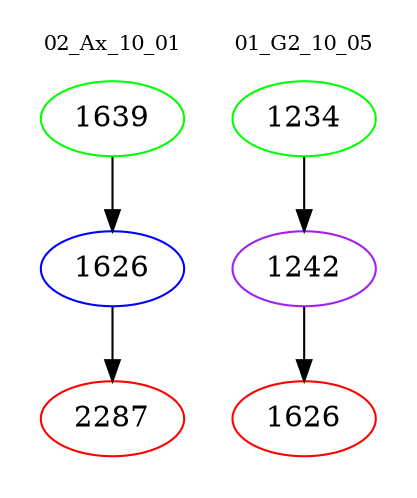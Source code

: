 digraph{
subgraph cluster_0 {
color = white
label = "02_Ax_10_01";
fontsize=10;
T0_1639 [label="1639", color="green"]
T0_1639 -> T0_1626 [color="black"]
T0_1626 [label="1626", color="blue"]
T0_1626 -> T0_2287 [color="black"]
T0_2287 [label="2287", color="red"]
}
subgraph cluster_1 {
color = white
label = "01_G2_10_05";
fontsize=10;
T1_1234 [label="1234", color="green"]
T1_1234 -> T1_1242 [color="black"]
T1_1242 [label="1242", color="purple"]
T1_1242 -> T1_1626 [color="black"]
T1_1626 [label="1626", color="red"]
}
}
